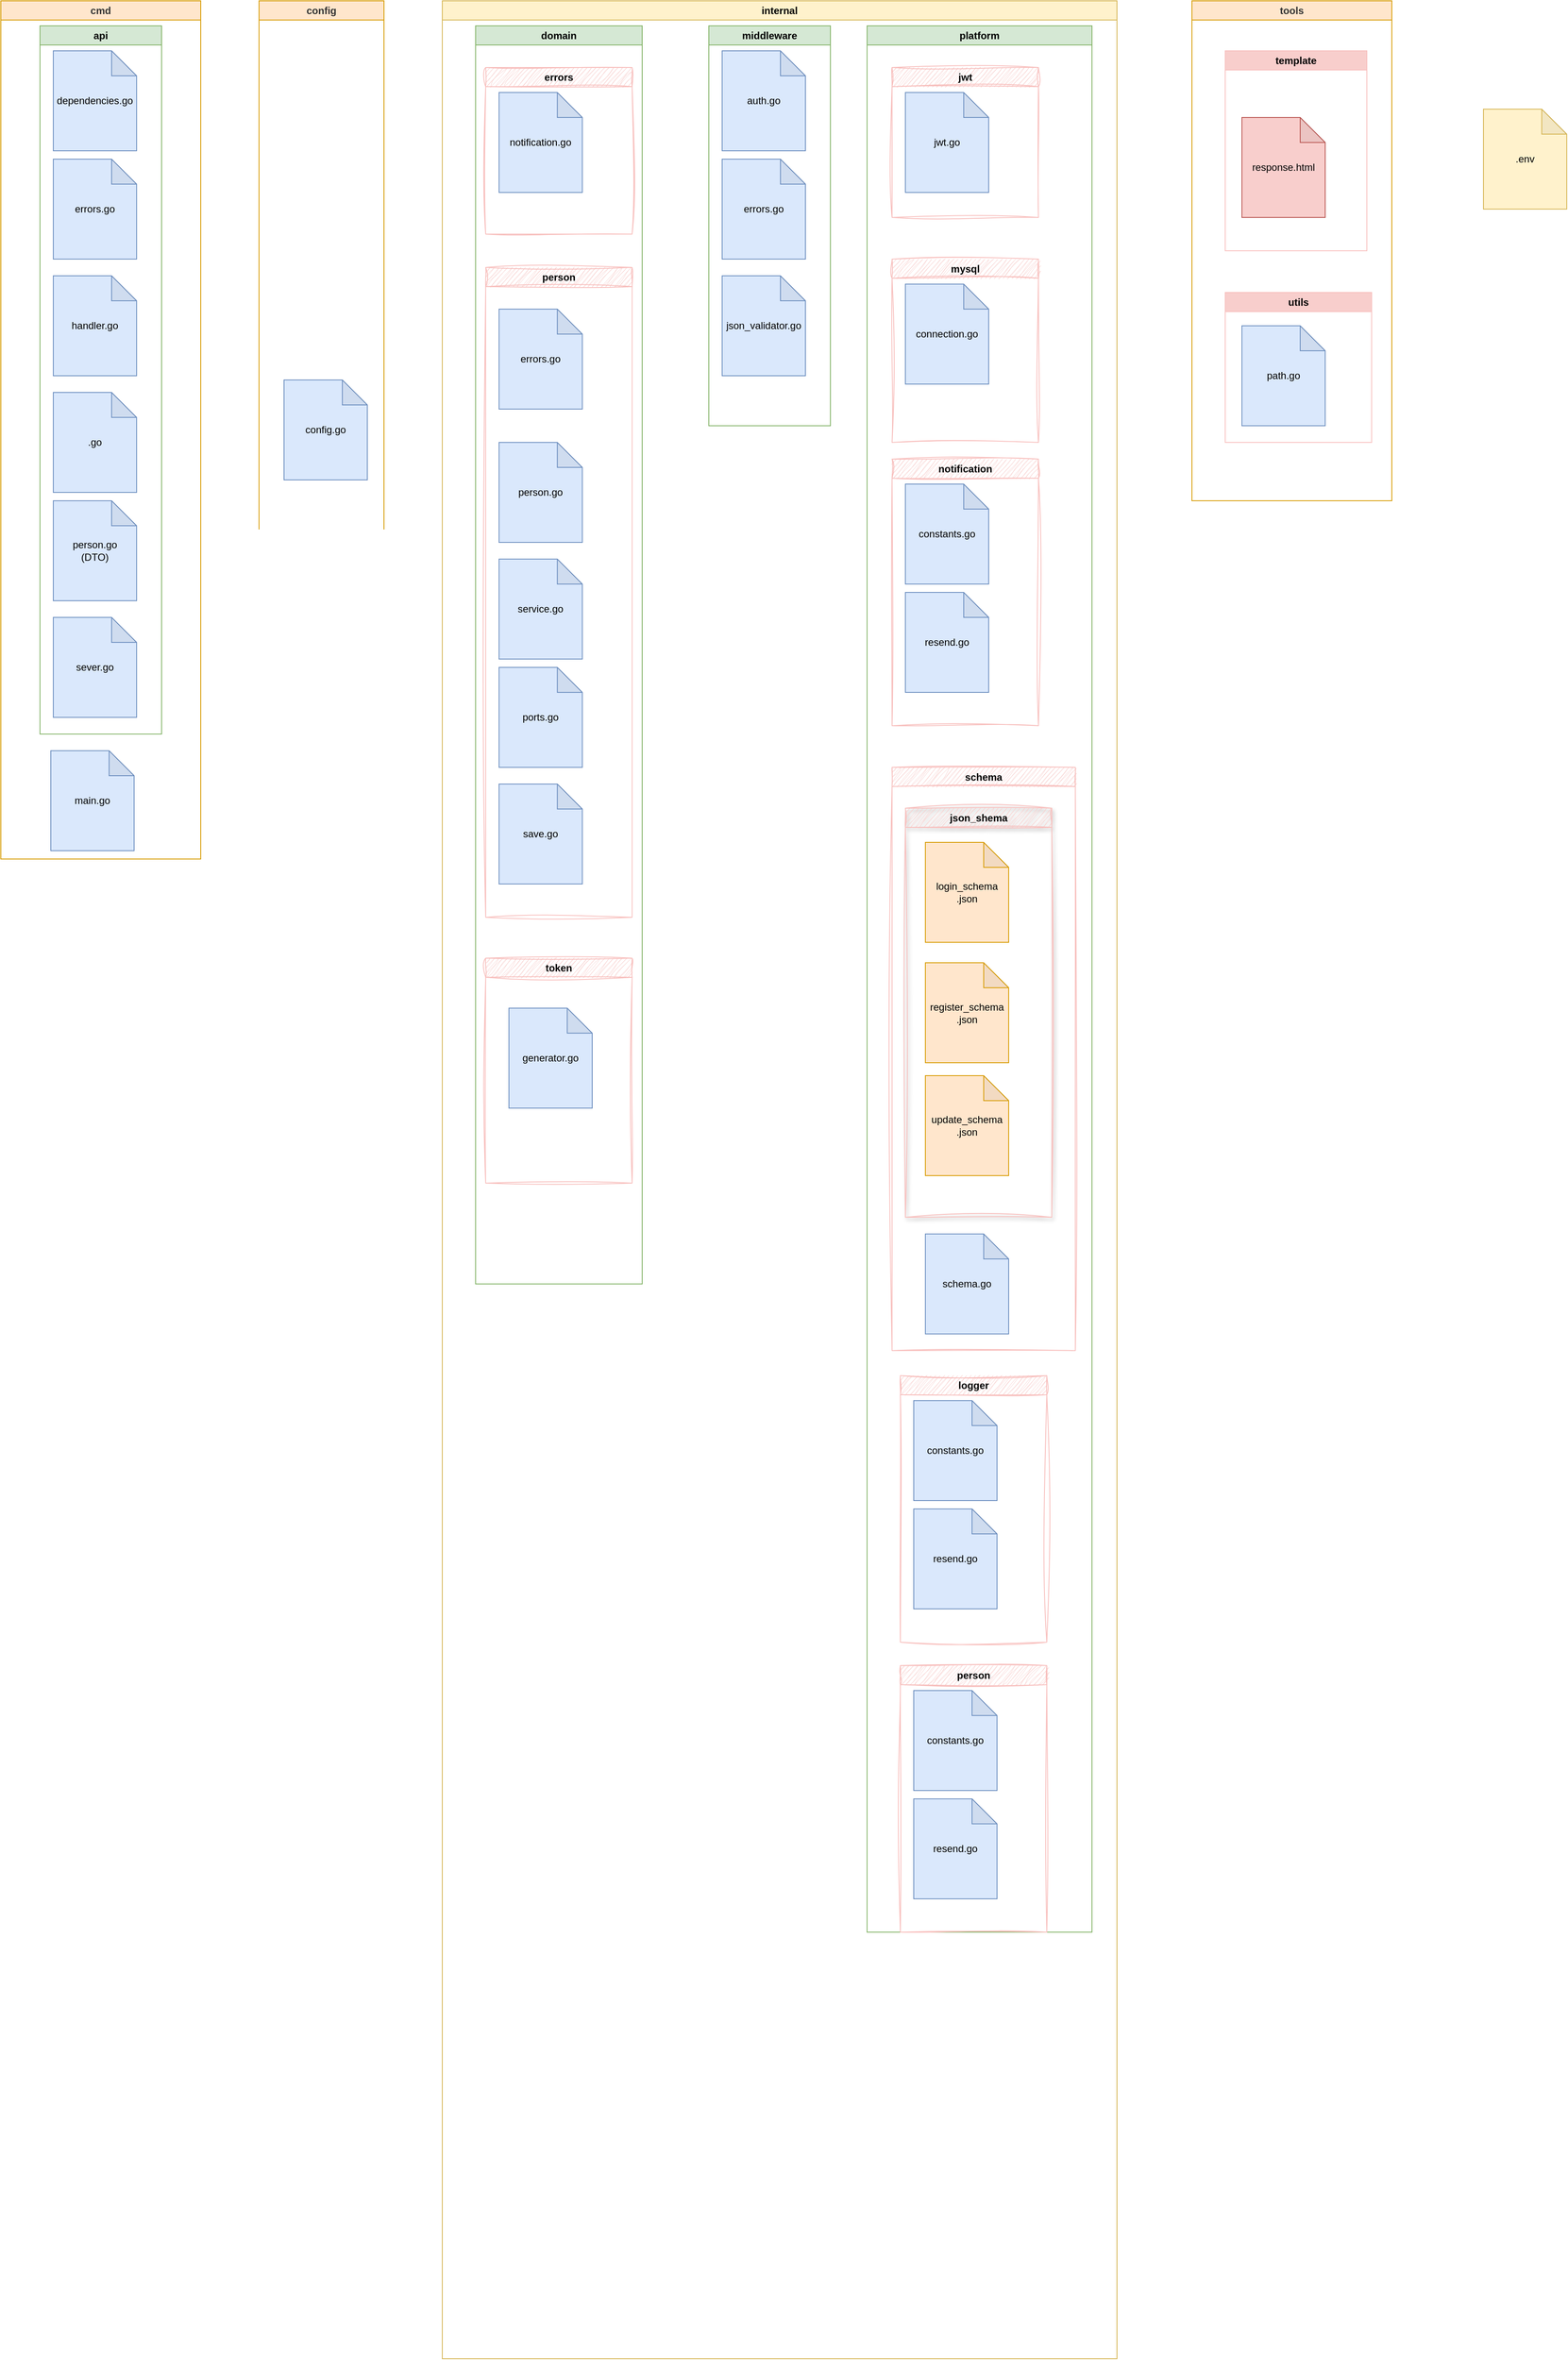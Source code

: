 <mxfile version="28.2.0">
  <diagram name="Página-1" id="e38UbT29Kqghq3w7yru9">
    <mxGraphModel dx="2307" dy="1058" grid="1" gridSize="10" guides="1" tooltips="1" connect="1" arrows="1" fold="1" page="1" pageScale="1" pageWidth="827" pageHeight="1169" math="0" shadow="0">
      <root>
        <mxCell id="0" />
        <mxCell id="1" parent="0" />
        <mxCell id="GW13eoubw-cd3XYsjpFc-3" value="cmd" style="swimlane;whiteSpace=wrap;html=1;fillColor=#ffe6cc;fontColor=#333333;strokeColor=#d79b00;gradientColor=none;swimlaneFillColor=default;" parent="1" vertex="1">
          <mxGeometry x="40" y="20" width="240" height="1030" as="geometry" />
        </mxCell>
        <mxCell id="GW13eoubw-cd3XYsjpFc-5" value="api" style="swimlane;whiteSpace=wrap;html=1;fillColor=#d5e8d4;strokeColor=#82b366;gradientColor=none;swimlaneFillColor=none;" parent="GW13eoubw-cd3XYsjpFc-3" vertex="1">
          <mxGeometry x="47" y="30" width="146" height="850" as="geometry">
            <mxRectangle x="47" y="30" width="60" height="30" as="alternateBounds" />
          </mxGeometry>
        </mxCell>
        <mxCell id="GW13eoubw-cd3XYsjpFc-6" value="dependencies.go" style="shape=note;whiteSpace=wrap;html=1;backgroundOutline=1;darkOpacity=0.05;fillColor=#dae8fc;strokeColor=#6c8ebf;" parent="GW13eoubw-cd3XYsjpFc-5" vertex="1">
          <mxGeometry x="16" y="30" width="100" height="120" as="geometry" />
        </mxCell>
        <mxCell id="GW13eoubw-cd3XYsjpFc-7" value="errors.go" style="shape=note;whiteSpace=wrap;html=1;backgroundOutline=1;darkOpacity=0.05;fillColor=#dae8fc;strokeColor=#6c8ebf;" parent="GW13eoubw-cd3XYsjpFc-5" vertex="1">
          <mxGeometry x="16" y="160" width="100" height="120" as="geometry" />
        </mxCell>
        <mxCell id="GW13eoubw-cd3XYsjpFc-8" value="handler.go" style="shape=note;whiteSpace=wrap;html=1;backgroundOutline=1;darkOpacity=0.05;fillColor=#dae8fc;strokeColor=#6c8ebf;" parent="GW13eoubw-cd3XYsjpFc-5" vertex="1">
          <mxGeometry x="16" y="300" width="100" height="120" as="geometry" />
        </mxCell>
        <mxCell id="GW13eoubw-cd3XYsjpFc-12" value="sever.go" style="shape=note;whiteSpace=wrap;html=1;backgroundOutline=1;darkOpacity=0.05;fillColor=#dae8fc;strokeColor=#6c8ebf;" parent="GW13eoubw-cd3XYsjpFc-5" vertex="1">
          <mxGeometry x="16" y="710" width="100" height="120" as="geometry" />
        </mxCell>
        <mxCell id="GW13eoubw-cd3XYsjpFc-11" value="person.go&lt;div&gt;(DTO)&lt;/div&gt;" style="shape=note;whiteSpace=wrap;html=1;backgroundOutline=1;darkOpacity=0.05;fillColor=#dae8fc;strokeColor=#6c8ebf;" parent="GW13eoubw-cd3XYsjpFc-5" vertex="1">
          <mxGeometry x="16" y="570" width="100" height="120" as="geometry" />
        </mxCell>
        <mxCell id="5akqq3fyf1NxBz5ScIn9-38" value=".go" style="shape=note;whiteSpace=wrap;html=1;backgroundOutline=1;darkOpacity=0.05;fillColor=#dae8fc;strokeColor=#6c8ebf;" parent="GW13eoubw-cd3XYsjpFc-5" vertex="1">
          <mxGeometry x="16" y="440" width="100" height="120" as="geometry" />
        </mxCell>
        <mxCell id="GW13eoubw-cd3XYsjpFc-4" value="main.go" style="shape=note;whiteSpace=wrap;html=1;backgroundOutline=1;darkOpacity=0.05;fillColor=#dae8fc;strokeColor=#6c8ebf;" parent="GW13eoubw-cd3XYsjpFc-3" vertex="1">
          <mxGeometry x="60" y="900" width="100" height="120" as="geometry" />
        </mxCell>
        <mxCell id="GW13eoubw-cd3XYsjpFc-14" value="config" style="swimlane;whiteSpace=wrap;html=1;fillColor=#ffe6cc;fontColor=#333333;strokeColor=#d79b00;swimlaneFillColor=default;" parent="1" vertex="1">
          <mxGeometry x="350" y="20" width="150" height="1030" as="geometry" />
        </mxCell>
        <mxCell id="GW13eoubw-cd3XYsjpFc-21" value="config.go" style="shape=note;whiteSpace=wrap;html=1;backgroundOutline=1;darkOpacity=0.05;fillColor=#dae8fc;strokeColor=#6c8ebf;" parent="GW13eoubw-cd3XYsjpFc-14" vertex="1">
          <mxGeometry x="30" y="455" width="100" height="120" as="geometry" />
        </mxCell>
        <mxCell id="GW13eoubw-cd3XYsjpFc-25" value="internal" style="swimlane;whiteSpace=wrap;html=1;fillColor=#fff2cc;strokeColor=#d6b656;swimlaneFillColor=default;" parent="1" vertex="1">
          <mxGeometry x="570" y="20" width="810" height="2830" as="geometry" />
        </mxCell>
        <mxCell id="GW13eoubw-cd3XYsjpFc-26" value="domain" style="swimlane;whiteSpace=wrap;html=1;fillColor=#d5e8d4;strokeColor=#82b366;" parent="GW13eoubw-cd3XYsjpFc-25" vertex="1">
          <mxGeometry x="40" y="30" width="200" height="1510" as="geometry">
            <mxRectangle x="47" y="30" width="80" height="30" as="alternateBounds" />
          </mxGeometry>
        </mxCell>
        <mxCell id="4H_xA333mF8L2NYDEQ_P-5" value="errors" style="swimlane;whiteSpace=wrap;html=1;fillColor=#f8cecc;strokeColor=light-dark(#f8c0be, #d7817e);rounded=0;shadow=0;glass=0;swimlaneLine=1;sketch=1;curveFitting=1;jiggle=2;" parent="GW13eoubw-cd3XYsjpFc-26" vertex="1">
          <mxGeometry x="12.13" y="50" width="175.75" height="200" as="geometry">
            <mxRectangle x="12.13" y="50" width="80" height="30" as="alternateBounds" />
          </mxGeometry>
        </mxCell>
        <mxCell id="4H_xA333mF8L2NYDEQ_P-7" value="notification.go" style="shape=note;whiteSpace=wrap;html=1;backgroundOutline=1;darkOpacity=0.05;fillColor=#dae8fc;strokeColor=#6c8ebf;" parent="4H_xA333mF8L2NYDEQ_P-5" vertex="1">
          <mxGeometry x="16" y="30" width="100" height="120" as="geometry" />
        </mxCell>
        <mxCell id="CEDAvoWxyLM4XspCBf63-1" value="token" style="swimlane;whiteSpace=wrap;html=1;fillColor=#f8cecc;strokeColor=light-dark(#f8c0be, #d7817e);rounded=0;shadow=0;glass=0;swimlaneLine=1;sketch=1;curveFitting=1;jiggle=2;" vertex="1" parent="GW13eoubw-cd3XYsjpFc-26">
          <mxGeometry x="12.13" y="1119" width="175.75" height="270" as="geometry">
            <mxRectangle x="12.13" y="50" width="80" height="30" as="alternateBounds" />
          </mxGeometry>
        </mxCell>
        <mxCell id="CEDAvoWxyLM4XspCBf63-2" value="generator.go" style="shape=note;whiteSpace=wrap;html=1;backgroundOutline=1;darkOpacity=0.05;fillColor=#dae8fc;strokeColor=#6c8ebf;" vertex="1" parent="CEDAvoWxyLM4XspCBf63-1">
          <mxGeometry x="27.87" y="60" width="100" height="120" as="geometry" />
        </mxCell>
        <mxCell id="CEDAvoWxyLM4XspCBf63-5" value="person" style="swimlane;whiteSpace=wrap;html=1;fillColor=#f8cecc;strokeColor=light-dark(#f8c0be, #d7817e);rounded=0;shadow=0;glass=0;swimlaneLine=1;sketch=1;curveFitting=1;jiggle=2;" vertex="1" parent="GW13eoubw-cd3XYsjpFc-26">
          <mxGeometry x="12.13" y="290" width="175.75" height="780" as="geometry">
            <mxRectangle x="12.13" y="50" width="80" height="30" as="alternateBounds" />
          </mxGeometry>
        </mxCell>
        <mxCell id="CEDAvoWxyLM4XspCBf63-6" value="person.go" style="shape=note;whiteSpace=wrap;html=1;backgroundOutline=1;darkOpacity=0.05;fillColor=#dae8fc;strokeColor=#6c8ebf;" vertex="1" parent="CEDAvoWxyLM4XspCBf63-5">
          <mxGeometry x="16" y="210" width="100" height="120" as="geometry" />
        </mxCell>
        <mxCell id="CEDAvoWxyLM4XspCBf63-7" value="service.go" style="shape=note;whiteSpace=wrap;html=1;backgroundOutline=1;darkOpacity=0.05;fillColor=#dae8fc;strokeColor=#6c8ebf;" vertex="1" parent="CEDAvoWxyLM4XspCBf63-5">
          <mxGeometry x="16" y="350" width="100" height="120" as="geometry" />
        </mxCell>
        <mxCell id="CEDAvoWxyLM4XspCBf63-8" value="ports.go" style="shape=note;whiteSpace=wrap;html=1;backgroundOutline=1;darkOpacity=0.05;fillColor=#dae8fc;strokeColor=#6c8ebf;" vertex="1" parent="CEDAvoWxyLM4XspCBf63-5">
          <mxGeometry x="16" y="480" width="100" height="120" as="geometry" />
        </mxCell>
        <mxCell id="CEDAvoWxyLM4XspCBf63-15" value="errors.go" style="shape=note;whiteSpace=wrap;html=1;backgroundOutline=1;darkOpacity=0.05;fillColor=#dae8fc;strokeColor=#6c8ebf;" vertex="1" parent="CEDAvoWxyLM4XspCBf63-5">
          <mxGeometry x="16" y="50" width="100" height="120" as="geometry" />
        </mxCell>
        <mxCell id="CEDAvoWxyLM4XspCBf63-16" value="save.go" style="shape=note;whiteSpace=wrap;html=1;backgroundOutline=1;darkOpacity=0.05;fillColor=#dae8fc;strokeColor=#6c8ebf;" vertex="1" parent="CEDAvoWxyLM4XspCBf63-5">
          <mxGeometry x="16" y="620" width="100" height="120" as="geometry" />
        </mxCell>
        <mxCell id="GW13eoubw-cd3XYsjpFc-42" value="middleware" style="swimlane;whiteSpace=wrap;html=1;fillColor=#d5e8d4;strokeColor=#82b366;" parent="GW13eoubw-cd3XYsjpFc-25" vertex="1">
          <mxGeometry x="320" y="30" width="146" height="480" as="geometry" />
        </mxCell>
        <mxCell id="GW13eoubw-cd3XYsjpFc-43" value="auth.go" style="shape=note;whiteSpace=wrap;html=1;backgroundOutline=1;darkOpacity=0.05;fillColor=#dae8fc;strokeColor=#6c8ebf;" parent="GW13eoubw-cd3XYsjpFc-42" vertex="1">
          <mxGeometry x="16" y="30" width="100" height="120" as="geometry" />
        </mxCell>
        <mxCell id="GW13eoubw-cd3XYsjpFc-44" value="errors.go" style="shape=note;whiteSpace=wrap;html=1;backgroundOutline=1;darkOpacity=0.05;fillColor=#dae8fc;strokeColor=#6c8ebf;" parent="GW13eoubw-cd3XYsjpFc-42" vertex="1">
          <mxGeometry x="16" y="160" width="100" height="120" as="geometry" />
        </mxCell>
        <mxCell id="GW13eoubw-cd3XYsjpFc-45" value="json_validator.go" style="shape=note;whiteSpace=wrap;html=1;backgroundOutline=1;darkOpacity=0.05;fillColor=#dae8fc;strokeColor=#6c8ebf;" parent="GW13eoubw-cd3XYsjpFc-42" vertex="1">
          <mxGeometry x="16" y="300" width="100" height="120" as="geometry" />
        </mxCell>
        <mxCell id="GW13eoubw-cd3XYsjpFc-48" value="platform" style="swimlane;whiteSpace=wrap;html=1;fillColor=#d5e8d4;strokeColor=#82b366;" parent="GW13eoubw-cd3XYsjpFc-25" vertex="1">
          <mxGeometry x="510" y="30" width="270" height="2288" as="geometry" />
        </mxCell>
        <mxCell id="5akqq3fyf1NxBz5ScIn9-6" value="jwt" style="swimlane;whiteSpace=wrap;html=1;fillColor=#f8cecc;strokeColor=light-dark(#f8c0be, #d7817e);rounded=0;shadow=0;glass=0;swimlaneLine=1;sketch=1;curveFitting=1;jiggle=2;" parent="GW13eoubw-cd3XYsjpFc-48" vertex="1">
          <mxGeometry x="30" y="50" width="175.75" height="180" as="geometry">
            <mxRectangle x="12.13" y="50" width="80" height="30" as="alternateBounds" />
          </mxGeometry>
        </mxCell>
        <mxCell id="5akqq3fyf1NxBz5ScIn9-7" value="jwt.go" style="shape=note;whiteSpace=wrap;html=1;backgroundOutline=1;darkOpacity=0.05;fillColor=#dae8fc;strokeColor=#6c8ebf;" parent="5akqq3fyf1NxBz5ScIn9-6" vertex="1">
          <mxGeometry x="16" y="30" width="100" height="120" as="geometry" />
        </mxCell>
        <mxCell id="5akqq3fyf1NxBz5ScIn9-10" value="mysql" style="swimlane;whiteSpace=wrap;html=1;fillColor=#f8cecc;strokeColor=light-dark(#f8c0be, #d7817e);rounded=0;shadow=0;glass=0;swimlaneLine=1;sketch=1;curveFitting=1;jiggle=2;" parent="GW13eoubw-cd3XYsjpFc-48" vertex="1">
          <mxGeometry x="30" y="280" width="175.75" height="220" as="geometry">
            <mxRectangle x="12.13" y="50" width="80" height="30" as="alternateBounds" />
          </mxGeometry>
        </mxCell>
        <mxCell id="5akqq3fyf1NxBz5ScIn9-11" value="connection.go" style="shape=note;whiteSpace=wrap;html=1;backgroundOutline=1;darkOpacity=0.05;fillColor=#dae8fc;strokeColor=#6c8ebf;" parent="5akqq3fyf1NxBz5ScIn9-10" vertex="1">
          <mxGeometry x="16" y="30" width="100" height="120" as="geometry" />
        </mxCell>
        <mxCell id="5akqq3fyf1NxBz5ScIn9-18" value="notification" style="swimlane;whiteSpace=wrap;html=1;fillColor=#f8cecc;strokeColor=light-dark(#f8c0be, #d7817e);rounded=0;shadow=0;glass=0;swimlaneLine=1;sketch=1;curveFitting=1;jiggle=2;" parent="GW13eoubw-cd3XYsjpFc-48" vertex="1">
          <mxGeometry x="30" y="520" width="175.75" height="320" as="geometry">
            <mxRectangle x="12.13" y="50" width="80" height="30" as="alternateBounds" />
          </mxGeometry>
        </mxCell>
        <mxCell id="5akqq3fyf1NxBz5ScIn9-19" value="constants.go" style="shape=note;whiteSpace=wrap;html=1;backgroundOutline=1;darkOpacity=0.05;fillColor=#dae8fc;strokeColor=#6c8ebf;" parent="5akqq3fyf1NxBz5ScIn9-18" vertex="1">
          <mxGeometry x="16" y="30" width="100" height="120" as="geometry" />
        </mxCell>
        <mxCell id="5akqq3fyf1NxBz5ScIn9-20" value="resend.go" style="shape=note;whiteSpace=wrap;html=1;backgroundOutline=1;darkOpacity=0.05;fillColor=#dae8fc;strokeColor=#6c8ebf;" parent="5akqq3fyf1NxBz5ScIn9-18" vertex="1">
          <mxGeometry x="16" y="160" width="100" height="120" as="geometry" />
        </mxCell>
        <mxCell id="5akqq3fyf1NxBz5ScIn9-22" value="schema" style="swimlane;whiteSpace=wrap;html=1;fillColor=#f8cecc;strokeColor=light-dark(#f8c0be, #d7817e);rounded=0;shadow=0;glass=0;swimlaneLine=1;sketch=1;curveFitting=1;jiggle=2;" parent="GW13eoubw-cd3XYsjpFc-48" vertex="1">
          <mxGeometry x="30" y="890" width="220" height="700" as="geometry">
            <mxRectangle x="12.13" y="50" width="80" height="30" as="alternateBounds" />
          </mxGeometry>
        </mxCell>
        <mxCell id="5akqq3fyf1NxBz5ScIn9-25" value="json_shema" style="swimlane;whiteSpace=wrap;html=1;fillColor=#f8cecc;strokeColor=light-dark(#f8c0be, #d7817e);rounded=0;shadow=1;glass=0;swimlaneLine=1;sketch=1;curveFitting=1;jiggle=2;gradientColor=none;swimlaneFillColor=none;" parent="5akqq3fyf1NxBz5ScIn9-22" vertex="1">
          <mxGeometry x="16" y="49" width="175.75" height="491" as="geometry">
            <mxRectangle x="12.13" y="50" width="80" height="30" as="alternateBounds" />
          </mxGeometry>
        </mxCell>
        <mxCell id="5akqq3fyf1NxBz5ScIn9-26" value="login_schema&lt;div&gt;.json&lt;/div&gt;" style="shape=note;whiteSpace=wrap;html=1;backgroundOutline=1;darkOpacity=0.05;fillColor=#ffe6cc;strokeColor=#d79b00;" parent="5akqq3fyf1NxBz5ScIn9-25" vertex="1">
          <mxGeometry x="24" y="41" width="100" height="120" as="geometry" />
        </mxCell>
        <mxCell id="5akqq3fyf1NxBz5ScIn9-27" value="register_schema&lt;div&gt;.json&lt;/div&gt;" style="shape=note;whiteSpace=wrap;html=1;backgroundOutline=1;darkOpacity=0.05;fillColor=#ffe6cc;strokeColor=#d79b00;" parent="5akqq3fyf1NxBz5ScIn9-25" vertex="1">
          <mxGeometry x="24" y="185.5" width="100" height="120" as="geometry" />
        </mxCell>
        <mxCell id="5akqq3fyf1NxBz5ScIn9-28" value="update_schema&lt;div&gt;.json&lt;/div&gt;" style="shape=note;whiteSpace=wrap;html=1;backgroundOutline=1;darkOpacity=0.05;fillColor=#ffe6cc;strokeColor=#d79b00;" parent="5akqq3fyf1NxBz5ScIn9-25" vertex="1">
          <mxGeometry x="24" y="321" width="100" height="120" as="geometry" />
        </mxCell>
        <mxCell id="5akqq3fyf1NxBz5ScIn9-29" value="schema.go" style="shape=note;whiteSpace=wrap;html=1;backgroundOutline=1;darkOpacity=0.05;fillColor=#dae8fc;strokeColor=#6c8ebf;" parent="5akqq3fyf1NxBz5ScIn9-22" vertex="1">
          <mxGeometry x="40" y="560" width="100" height="120" as="geometry" />
        </mxCell>
        <mxCell id="CEDAvoWxyLM4XspCBf63-9" value="logger" style="swimlane;whiteSpace=wrap;html=1;fillColor=#f8cecc;strokeColor=light-dark(#f8c0be, #d7817e);rounded=0;shadow=0;glass=0;swimlaneLine=1;sketch=1;curveFitting=1;jiggle=2;" vertex="1" parent="GW13eoubw-cd3XYsjpFc-48">
          <mxGeometry x="40" y="1620" width="175.75" height="320" as="geometry">
            <mxRectangle x="12.13" y="50" width="80" height="30" as="alternateBounds" />
          </mxGeometry>
        </mxCell>
        <mxCell id="CEDAvoWxyLM4XspCBf63-10" value="constants.go" style="shape=note;whiteSpace=wrap;html=1;backgroundOutline=1;darkOpacity=0.05;fillColor=#dae8fc;strokeColor=#6c8ebf;" vertex="1" parent="CEDAvoWxyLM4XspCBf63-9">
          <mxGeometry x="16" y="30" width="100" height="120" as="geometry" />
        </mxCell>
        <mxCell id="CEDAvoWxyLM4XspCBf63-11" value="resend.go" style="shape=note;whiteSpace=wrap;html=1;backgroundOutline=1;darkOpacity=0.05;fillColor=#dae8fc;strokeColor=#6c8ebf;" vertex="1" parent="CEDAvoWxyLM4XspCBf63-9">
          <mxGeometry x="16" y="160" width="100" height="120" as="geometry" />
        </mxCell>
        <mxCell id="CEDAvoWxyLM4XspCBf63-12" value="person" style="swimlane;whiteSpace=wrap;html=1;fillColor=#f8cecc;strokeColor=light-dark(#f8c0be, #d7817e);rounded=0;shadow=0;glass=0;swimlaneLine=1;sketch=1;curveFitting=1;jiggle=2;" vertex="1" parent="GW13eoubw-cd3XYsjpFc-48">
          <mxGeometry x="40" y="1968" width="175.75" height="320" as="geometry">
            <mxRectangle x="12.13" y="50" width="80" height="30" as="alternateBounds" />
          </mxGeometry>
        </mxCell>
        <mxCell id="CEDAvoWxyLM4XspCBf63-13" value="constants.go" style="shape=note;whiteSpace=wrap;html=1;backgroundOutline=1;darkOpacity=0.05;fillColor=#dae8fc;strokeColor=#6c8ebf;" vertex="1" parent="CEDAvoWxyLM4XspCBf63-12">
          <mxGeometry x="16" y="30" width="100" height="120" as="geometry" />
        </mxCell>
        <mxCell id="CEDAvoWxyLM4XspCBf63-14" value="resend.go" style="shape=note;whiteSpace=wrap;html=1;backgroundOutline=1;darkOpacity=0.05;fillColor=#dae8fc;strokeColor=#6c8ebf;" vertex="1" parent="CEDAvoWxyLM4XspCBf63-12">
          <mxGeometry x="16" y="160" width="100" height="120" as="geometry" />
        </mxCell>
        <mxCell id="5akqq3fyf1NxBz5ScIn9-30" value="tools" style="swimlane;whiteSpace=wrap;html=1;fillColor=#ffe6cc;fontColor=#333333;strokeColor=#d79b00;gradientColor=none;swimlaneFillColor=default;" parent="1" vertex="1">
          <mxGeometry x="1470" y="20" width="240" height="600" as="geometry" />
        </mxCell>
        <mxCell id="5akqq3fyf1NxBz5ScIn9-47" value="utils" style="swimlane;whiteSpace=wrap;html=1;fillColor=#f8cecc;strokeColor=light-dark(#f8c0be, #d7817e);rounded=0;shadow=0;glass=0;swimlaneLine=1;" parent="5akqq3fyf1NxBz5ScIn9-30" vertex="1">
          <mxGeometry x="40.0" y="350" width="175.75" height="180" as="geometry">
            <mxRectangle x="12.13" y="50" width="80" height="30" as="alternateBounds" />
          </mxGeometry>
        </mxCell>
        <mxCell id="5akqq3fyf1NxBz5ScIn9-48" value="path.go" style="shape=note;whiteSpace=wrap;html=1;backgroundOutline=1;darkOpacity=0.05;fillColor=#dae8fc;strokeColor=#6c8ebf;" parent="5akqq3fyf1NxBz5ScIn9-47" vertex="1">
          <mxGeometry x="20" y="40" width="100" height="120" as="geometry" />
        </mxCell>
        <mxCell id="5akqq3fyf1NxBz5ScIn9-49" value="template" style="swimlane;whiteSpace=wrap;html=1;fillColor=#f8cecc;strokeColor=light-dark(#f8c0be, #d7817e);rounded=0;shadow=0;glass=0;swimlaneLine=1;" parent="5akqq3fyf1NxBz5ScIn9-30" vertex="1">
          <mxGeometry x="40" y="60" width="170" height="240" as="geometry">
            <mxRectangle x="12.13" y="50" width="80" height="30" as="alternateBounds" />
          </mxGeometry>
        </mxCell>
        <mxCell id="5akqq3fyf1NxBz5ScIn9-50" value="response.html" style="shape=note;whiteSpace=wrap;html=1;backgroundOutline=1;darkOpacity=0.05;fillColor=#f8cecc;strokeColor=#b85450;" parent="5akqq3fyf1NxBz5ScIn9-49" vertex="1">
          <mxGeometry x="20.0" y="80" width="100" height="120" as="geometry" />
        </mxCell>
        <mxCell id="5akqq3fyf1NxBz5ScIn9-51" value=".env" style="shape=note;whiteSpace=wrap;html=1;backgroundOutline=1;darkOpacity=0.05;fillColor=#fff2cc;strokeColor=#d6b656;" parent="1" vertex="1">
          <mxGeometry x="1820" y="150" width="100" height="120" as="geometry" />
        </mxCell>
      </root>
    </mxGraphModel>
  </diagram>
</mxfile>
